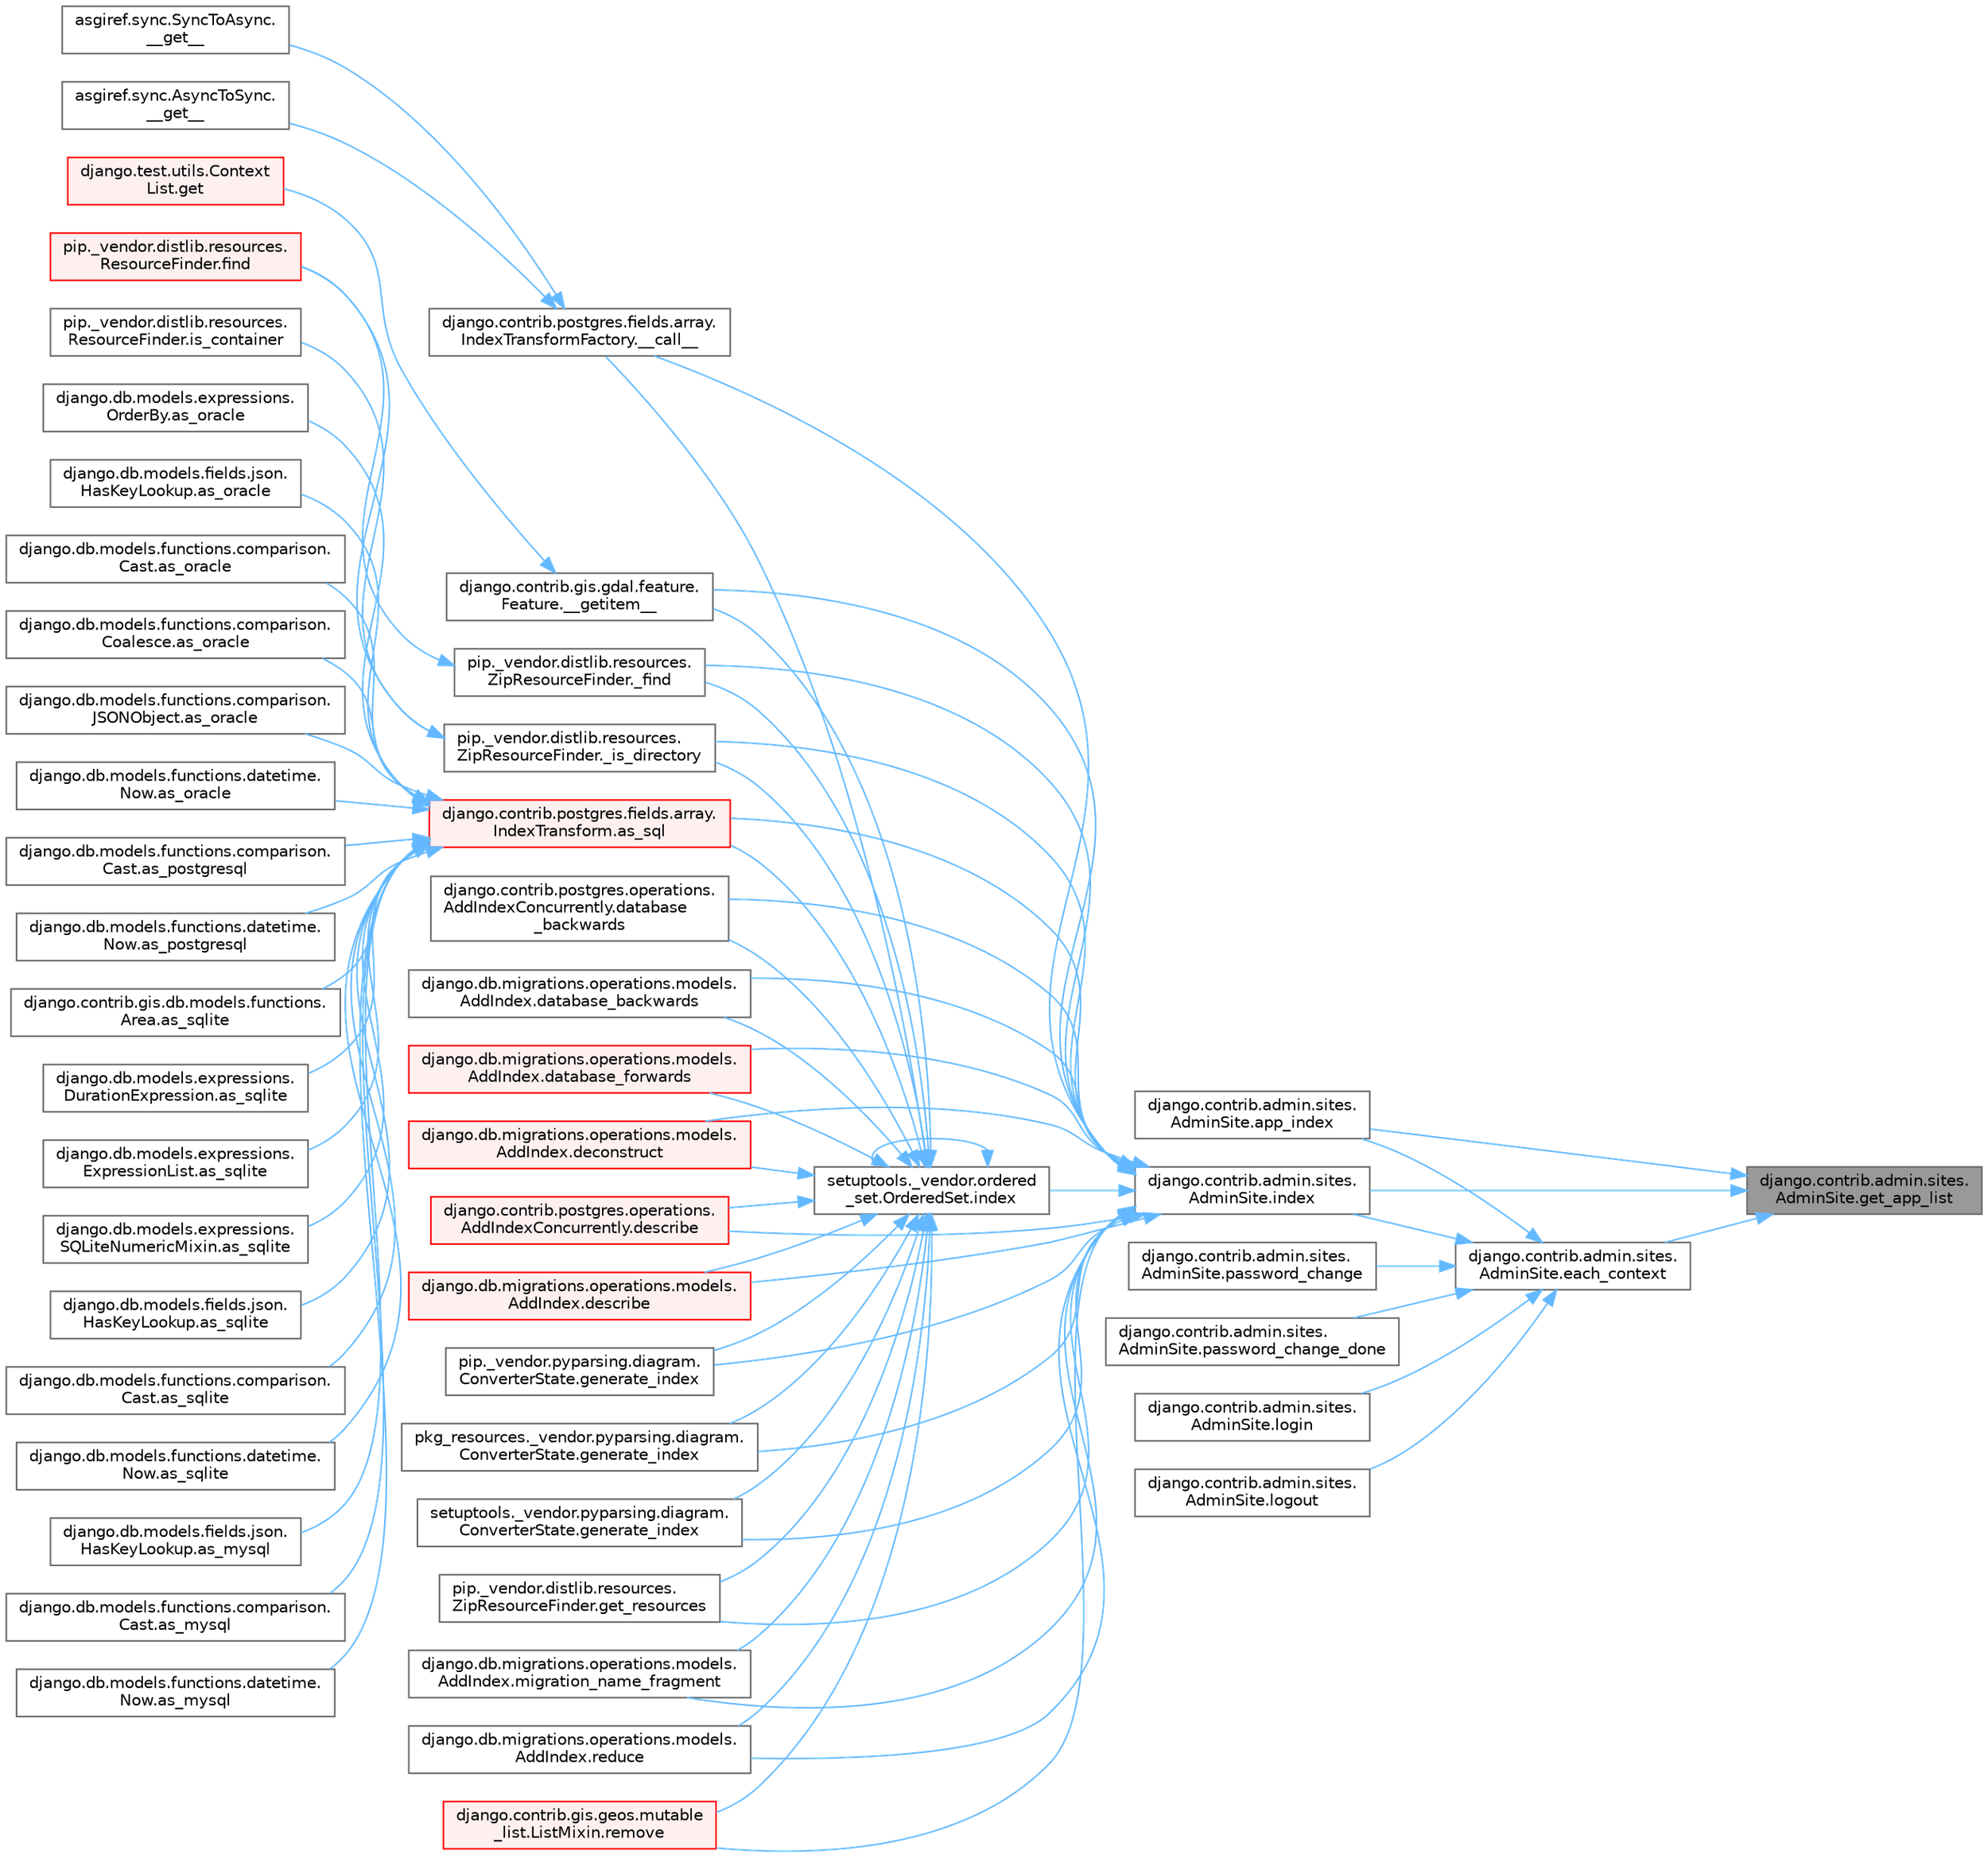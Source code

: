 digraph "django.contrib.admin.sites.AdminSite.get_app_list"
{
 // LATEX_PDF_SIZE
  bgcolor="transparent";
  edge [fontname=Helvetica,fontsize=10,labelfontname=Helvetica,labelfontsize=10];
  node [fontname=Helvetica,fontsize=10,shape=box,height=0.2,width=0.4];
  rankdir="RL";
  Node1 [id="Node000001",label="django.contrib.admin.sites.\lAdminSite.get_app_list",height=0.2,width=0.4,color="gray40", fillcolor="grey60", style="filled", fontcolor="black",tooltip=" "];
  Node1 -> Node2 [id="edge1_Node000001_Node000002",dir="back",color="steelblue1",style="solid",tooltip=" "];
  Node2 [id="Node000002",label="django.contrib.admin.sites.\lAdminSite.app_index",height=0.2,width=0.4,color="grey40", fillcolor="white", style="filled",URL="$classdjango_1_1contrib_1_1admin_1_1sites_1_1_admin_site.html#acaada7e9fc70407fef89f7ef56265c9e",tooltip=" "];
  Node1 -> Node3 [id="edge2_Node000001_Node000003",dir="back",color="steelblue1",style="solid",tooltip=" "];
  Node3 [id="Node000003",label="django.contrib.admin.sites.\lAdminSite.each_context",height=0.2,width=0.4,color="grey40", fillcolor="white", style="filled",URL="$classdjango_1_1contrib_1_1admin_1_1sites_1_1_admin_site.html#a2fa6564879d3934ecab0af6453f2ff39",tooltip=" "];
  Node3 -> Node2 [id="edge3_Node000003_Node000002",dir="back",color="steelblue1",style="solid",tooltip=" "];
  Node3 -> Node4 [id="edge4_Node000003_Node000004",dir="back",color="steelblue1",style="solid",tooltip=" "];
  Node4 [id="Node000004",label="django.contrib.admin.sites.\lAdminSite.index",height=0.2,width=0.4,color="grey40", fillcolor="white", style="filled",URL="$classdjango_1_1contrib_1_1admin_1_1sites_1_1_admin_site.html#a8cc2add93ddb844723663bc9f56e8e1d",tooltip=" "];
  Node4 -> Node5 [id="edge5_Node000004_Node000005",dir="back",color="steelblue1",style="solid",tooltip=" "];
  Node5 [id="Node000005",label="django.contrib.postgres.fields.array.\lIndexTransformFactory.__call__",height=0.2,width=0.4,color="grey40", fillcolor="white", style="filled",URL="$classdjango_1_1contrib_1_1postgres_1_1fields_1_1array_1_1_index_transform_factory.html#a33f045a7af97794cac3f1df22d972635",tooltip=" "];
  Node5 -> Node6 [id="edge6_Node000005_Node000006",dir="back",color="steelblue1",style="solid",tooltip=" "];
  Node6 [id="Node000006",label="asgiref.sync.AsyncToSync.\l__get__",height=0.2,width=0.4,color="grey40", fillcolor="white", style="filled",URL="$classasgiref_1_1sync_1_1_async_to_sync.html#a23e9ef7a73da98dad9e3f4e65846969b",tooltip=" "];
  Node5 -> Node7 [id="edge7_Node000005_Node000007",dir="back",color="steelblue1",style="solid",tooltip=" "];
  Node7 [id="Node000007",label="asgiref.sync.SyncToAsync.\l__get__",height=0.2,width=0.4,color="grey40", fillcolor="white", style="filled",URL="$classasgiref_1_1sync_1_1_sync_to_async.html#aebdfbe3f01079a529fd2f39810597381",tooltip=" "];
  Node4 -> Node8 [id="edge8_Node000004_Node000008",dir="back",color="steelblue1",style="solid",tooltip=" "];
  Node8 [id="Node000008",label="django.contrib.gis.gdal.feature.\lFeature.__getitem__",height=0.2,width=0.4,color="grey40", fillcolor="white", style="filled",URL="$classdjango_1_1contrib_1_1gis_1_1gdal_1_1feature_1_1_feature.html#aae4693a9e667abc1ae43cef10ed648dd",tooltip=" "];
  Node8 -> Node9 [id="edge9_Node000008_Node000009",dir="back",color="steelblue1",style="solid",tooltip=" "];
  Node9 [id="Node000009",label="django.test.utils.Context\lList.get",height=0.2,width=0.4,color="red", fillcolor="#FFF0F0", style="filled",URL="$classdjango_1_1test_1_1utils_1_1_context_list.html#a1797663a8ac92f44dcb9ad281a896842",tooltip=" "];
  Node4 -> Node3150 [id="edge10_Node000004_Node003150",dir="back",color="steelblue1",style="solid",tooltip=" "];
  Node3150 [id="Node003150",label="pip._vendor.distlib.resources.\lZipResourceFinder._find",height=0.2,width=0.4,color="grey40", fillcolor="white", style="filled",URL="$classpip_1_1__vendor_1_1distlib_1_1resources_1_1_zip_resource_finder.html#a57879b360fbd9bfbc21b592644b86289",tooltip=" "];
  Node3150 -> Node3151 [id="edge11_Node003150_Node003151",dir="back",color="steelblue1",style="solid",tooltip=" "];
  Node3151 [id="Node003151",label="pip._vendor.distlib.resources.\lResourceFinder.find",height=0.2,width=0.4,color="red", fillcolor="#FFF0F0", style="filled",URL="$classpip_1_1__vendor_1_1distlib_1_1resources_1_1_resource_finder.html#abad206a30505747120bab223934d4bf5",tooltip=" "];
  Node4 -> Node3162 [id="edge12_Node000004_Node003162",dir="back",color="steelblue1",style="solid",tooltip=" "];
  Node3162 [id="Node003162",label="pip._vendor.distlib.resources.\lZipResourceFinder._is_directory",height=0.2,width=0.4,color="grey40", fillcolor="white", style="filled",URL="$classpip_1_1__vendor_1_1distlib_1_1resources_1_1_zip_resource_finder.html#a0345cc785b803debb71a5b549c75b0d8",tooltip=" "];
  Node3162 -> Node3151 [id="edge13_Node003162_Node003151",dir="back",color="steelblue1",style="solid",tooltip=" "];
  Node3162 -> Node3163 [id="edge14_Node003162_Node003163",dir="back",color="steelblue1",style="solid",tooltip=" "];
  Node3163 [id="Node003163",label="pip._vendor.distlib.resources.\lResourceFinder.is_container",height=0.2,width=0.4,color="grey40", fillcolor="white", style="filled",URL="$classpip_1_1__vendor_1_1distlib_1_1resources_1_1_resource_finder.html#ad276e0f943f151b55f8684bd31847aa3",tooltip=" "];
  Node4 -> Node1230 [id="edge15_Node000004_Node001230",dir="back",color="steelblue1",style="solid",tooltip=" "];
  Node1230 [id="Node001230",label="django.contrib.postgres.fields.array.\lIndexTransform.as_sql",height=0.2,width=0.4,color="red", fillcolor="#FFF0F0", style="filled",URL="$classdjango_1_1contrib_1_1postgres_1_1fields_1_1array_1_1_index_transform.html#aa3768b799c70ccd1a20642f974723bc7",tooltip=" "];
  Node1230 -> Node316 [id="edge16_Node001230_Node000316",dir="back",color="steelblue1",style="solid",tooltip=" "];
  Node316 [id="Node000316",label="django.db.models.fields.json.\lHasKeyLookup.as_mysql",height=0.2,width=0.4,color="grey40", fillcolor="white", style="filled",URL="$classdjango_1_1db_1_1models_1_1fields_1_1json_1_1_has_key_lookup.html#a10f67427287f2c0ea32513ca6f481e96",tooltip=" "];
  Node1230 -> Node317 [id="edge17_Node001230_Node000317",dir="back",color="steelblue1",style="solid",tooltip=" "];
  Node317 [id="Node000317",label="django.db.models.functions.comparison.\lCast.as_mysql",height=0.2,width=0.4,color="grey40", fillcolor="white", style="filled",URL="$classdjango_1_1db_1_1models_1_1functions_1_1comparison_1_1_cast.html#a447737891e955909c6a381529a67a84e",tooltip=" "];
  Node1230 -> Node318 [id="edge18_Node001230_Node000318",dir="back",color="steelblue1",style="solid",tooltip=" "];
  Node318 [id="Node000318",label="django.db.models.functions.datetime.\lNow.as_mysql",height=0.2,width=0.4,color="grey40", fillcolor="white", style="filled",URL="$classdjango_1_1db_1_1models_1_1functions_1_1datetime_1_1_now.html#a070a9334fb198086c0c4e96e9725d92b",tooltip=" "];
  Node1230 -> Node308 [id="edge19_Node001230_Node000308",dir="back",color="steelblue1",style="solid",tooltip=" "];
  Node308 [id="Node000308",label="django.db.models.expressions.\lOrderBy.as_oracle",height=0.2,width=0.4,color="grey40", fillcolor="white", style="filled",URL="$classdjango_1_1db_1_1models_1_1expressions_1_1_order_by.html#af9b6ede9b0df85d6bcf54f983b3a8f6a",tooltip=" "];
  Node1230 -> Node319 [id="edge20_Node001230_Node000319",dir="back",color="steelblue1",style="solid",tooltip=" "];
  Node319 [id="Node000319",label="django.db.models.fields.json.\lHasKeyLookup.as_oracle",height=0.2,width=0.4,color="grey40", fillcolor="white", style="filled",URL="$classdjango_1_1db_1_1models_1_1fields_1_1json_1_1_has_key_lookup.html#afbb88aa4fb23b3ec3acdc695c2f52398",tooltip=" "];
  Node1230 -> Node320 [id="edge21_Node001230_Node000320",dir="back",color="steelblue1",style="solid",tooltip=" "];
  Node320 [id="Node000320",label="django.db.models.functions.comparison.\lCast.as_oracle",height=0.2,width=0.4,color="grey40", fillcolor="white", style="filled",URL="$classdjango_1_1db_1_1models_1_1functions_1_1comparison_1_1_cast.html#ad466cd7ca85dc257d9e2718f41a263ec",tooltip=" "];
  Node1230 -> Node309 [id="edge22_Node001230_Node000309",dir="back",color="steelblue1",style="solid",tooltip=" "];
  Node309 [id="Node000309",label="django.db.models.functions.comparison.\lCoalesce.as_oracle",height=0.2,width=0.4,color="grey40", fillcolor="white", style="filled",URL="$classdjango_1_1db_1_1models_1_1functions_1_1comparison_1_1_coalesce.html#a1bbeea180ef3ef4d8ba5d51d33d6ef85",tooltip=" "];
  Node1230 -> Node321 [id="edge23_Node001230_Node000321",dir="back",color="steelblue1",style="solid",tooltip=" "];
  Node321 [id="Node000321",label="django.db.models.functions.comparison.\lJSONObject.as_oracle",height=0.2,width=0.4,color="grey40", fillcolor="white", style="filled",URL="$classdjango_1_1db_1_1models_1_1functions_1_1comparison_1_1_j_s_o_n_object.html#a4b4fa1161d27b0a9bbbdd0370e9af364",tooltip=" "];
  Node1230 -> Node322 [id="edge24_Node001230_Node000322",dir="back",color="steelblue1",style="solid",tooltip=" "];
  Node322 [id="Node000322",label="django.db.models.functions.datetime.\lNow.as_oracle",height=0.2,width=0.4,color="grey40", fillcolor="white", style="filled",URL="$classdjango_1_1db_1_1models_1_1functions_1_1datetime_1_1_now.html#ad5e1ae918a5c4d39f675f98280440538",tooltip=" "];
  Node1230 -> Node323 [id="edge25_Node001230_Node000323",dir="back",color="steelblue1",style="solid",tooltip=" "];
  Node323 [id="Node000323",label="django.db.models.functions.comparison.\lCast.as_postgresql",height=0.2,width=0.4,color="grey40", fillcolor="white", style="filled",URL="$classdjango_1_1db_1_1models_1_1functions_1_1comparison_1_1_cast.html#ae51aa6aa6fe8ca7064d8bca2f8e05188",tooltip=" "];
  Node1230 -> Node324 [id="edge26_Node001230_Node000324",dir="back",color="steelblue1",style="solid",tooltip=" "];
  Node324 [id="Node000324",label="django.db.models.functions.datetime.\lNow.as_postgresql",height=0.2,width=0.4,color="grey40", fillcolor="white", style="filled",URL="$classdjango_1_1db_1_1models_1_1functions_1_1datetime_1_1_now.html#af1402a88867fc6d69f3f56f655f37fca",tooltip=" "];
  Node1230 -> Node325 [id="edge27_Node001230_Node000325",dir="back",color="steelblue1",style="solid",tooltip=" "];
  Node325 [id="Node000325",label="django.contrib.gis.db.models.functions.\lArea.as_sqlite",height=0.2,width=0.4,color="grey40", fillcolor="white", style="filled",URL="$classdjango_1_1contrib_1_1gis_1_1db_1_1models_1_1functions_1_1_area.html#ab8bfa3d35d4368e04318069dd28bd2ca",tooltip=" "];
  Node1230 -> Node326 [id="edge28_Node001230_Node000326",dir="back",color="steelblue1",style="solid",tooltip=" "];
  Node326 [id="Node000326",label="django.db.models.expressions.\lDurationExpression.as_sqlite",height=0.2,width=0.4,color="grey40", fillcolor="white", style="filled",URL="$classdjango_1_1db_1_1models_1_1expressions_1_1_duration_expression.html#a5f33f70ca03904ce9b2e9824652e9fff",tooltip=" "];
  Node1230 -> Node327 [id="edge29_Node001230_Node000327",dir="back",color="steelblue1",style="solid",tooltip=" "];
  Node327 [id="Node000327",label="django.db.models.expressions.\lExpressionList.as_sqlite",height=0.2,width=0.4,color="grey40", fillcolor="white", style="filled",URL="$classdjango_1_1db_1_1models_1_1expressions_1_1_expression_list.html#ae577275a98dec786535830e8d24aa13e",tooltip=" "];
  Node1230 -> Node328 [id="edge30_Node001230_Node000328",dir="back",color="steelblue1",style="solid",tooltip=" "];
  Node328 [id="Node000328",label="django.db.models.expressions.\lSQLiteNumericMixin.as_sqlite",height=0.2,width=0.4,color="grey40", fillcolor="white", style="filled",URL="$classdjango_1_1db_1_1models_1_1expressions_1_1_s_q_lite_numeric_mixin.html#a7c649b97074b00e095c4ee2b3bc62482",tooltip=" "];
  Node1230 -> Node329 [id="edge31_Node001230_Node000329",dir="back",color="steelblue1",style="solid",tooltip=" "];
  Node329 [id="Node000329",label="django.db.models.fields.json.\lHasKeyLookup.as_sqlite",height=0.2,width=0.4,color="grey40", fillcolor="white", style="filled",URL="$classdjango_1_1db_1_1models_1_1fields_1_1json_1_1_has_key_lookup.html#aaa01efd0fa197e203c40f6f05b000141",tooltip=" "];
  Node1230 -> Node330 [id="edge32_Node001230_Node000330",dir="back",color="steelblue1",style="solid",tooltip=" "];
  Node330 [id="Node000330",label="django.db.models.functions.comparison.\lCast.as_sqlite",height=0.2,width=0.4,color="grey40", fillcolor="white", style="filled",URL="$classdjango_1_1db_1_1models_1_1functions_1_1comparison_1_1_cast.html#a1943b51797a168ff6a3ad37005086d8c",tooltip=" "];
  Node1230 -> Node331 [id="edge33_Node001230_Node000331",dir="back",color="steelblue1",style="solid",tooltip=" "];
  Node331 [id="Node000331",label="django.db.models.functions.datetime.\lNow.as_sqlite",height=0.2,width=0.4,color="grey40", fillcolor="white", style="filled",URL="$classdjango_1_1db_1_1models_1_1functions_1_1datetime_1_1_now.html#a5525700866738572645141dd6f2ef41c",tooltip=" "];
  Node4 -> Node3164 [id="edge34_Node000004_Node003164",dir="back",color="steelblue1",style="solid",tooltip=" "];
  Node3164 [id="Node003164",label="django.contrib.postgres.operations.\lAddIndexConcurrently.database\l_backwards",height=0.2,width=0.4,color="grey40", fillcolor="white", style="filled",URL="$classdjango_1_1contrib_1_1postgres_1_1operations_1_1_add_index_concurrently.html#af21e81c4c8073e6ce6da2490487f417f",tooltip=" "];
  Node4 -> Node3165 [id="edge35_Node000004_Node003165",dir="back",color="steelblue1",style="solid",tooltip=" "];
  Node3165 [id="Node003165",label="django.db.migrations.operations.models.\lAddIndex.database_backwards",height=0.2,width=0.4,color="grey40", fillcolor="white", style="filled",URL="$classdjango_1_1db_1_1migrations_1_1operations_1_1models_1_1_add_index.html#a8bf2b8a59248b5f1e13a4f93f478d5fc",tooltip=" "];
  Node4 -> Node3166 [id="edge36_Node000004_Node003166",dir="back",color="steelblue1",style="solid",tooltip=" "];
  Node3166 [id="Node003166",label="django.db.migrations.operations.models.\lAddIndex.database_forwards",height=0.2,width=0.4,color="red", fillcolor="#FFF0F0", style="filled",URL="$classdjango_1_1db_1_1migrations_1_1operations_1_1models_1_1_add_index.html#a494d51a94cc4a5de6355df751929c35d",tooltip=" "];
  Node4 -> Node3167 [id="edge37_Node000004_Node003167",dir="back",color="steelblue1",style="solid",tooltip=" "];
  Node3167 [id="Node003167",label="django.db.migrations.operations.models.\lAddIndex.deconstruct",height=0.2,width=0.4,color="red", fillcolor="#FFF0F0", style="filled",URL="$classdjango_1_1db_1_1migrations_1_1operations_1_1models_1_1_add_index.html#a0a2edbeacf2565de84f867b03b9b5beb",tooltip=" "];
  Node4 -> Node3168 [id="edge38_Node000004_Node003168",dir="back",color="steelblue1",style="solid",tooltip=" "];
  Node3168 [id="Node003168",label="django.contrib.postgres.operations.\lAddIndexConcurrently.describe",height=0.2,width=0.4,color="red", fillcolor="#FFF0F0", style="filled",URL="$classdjango_1_1contrib_1_1postgres_1_1operations_1_1_add_index_concurrently.html#a84138b3c8346c4ba80783811dce25059",tooltip=" "];
  Node4 -> Node3169 [id="edge39_Node000004_Node003169",dir="back",color="steelblue1",style="solid",tooltip=" "];
  Node3169 [id="Node003169",label="django.db.migrations.operations.models.\lAddIndex.describe",height=0.2,width=0.4,color="red", fillcolor="#FFF0F0", style="filled",URL="$classdjango_1_1db_1_1migrations_1_1operations_1_1models_1_1_add_index.html#af600940898d33e0479390c3fdcb3fdb0",tooltip=" "];
  Node4 -> Node3170 [id="edge40_Node000004_Node003170",dir="back",color="steelblue1",style="solid",tooltip=" "];
  Node3170 [id="Node003170",label="pip._vendor.pyparsing.diagram.\lConverterState.generate_index",height=0.2,width=0.4,color="grey40", fillcolor="white", style="filled",URL="$classpip_1_1__vendor_1_1pyparsing_1_1diagram_1_1_converter_state.html#a6b50b6d16bd485df2ba310e2a01c7141",tooltip=" "];
  Node4 -> Node3171 [id="edge41_Node000004_Node003171",dir="back",color="steelblue1",style="solid",tooltip=" "];
  Node3171 [id="Node003171",label="pkg_resources._vendor.pyparsing.diagram.\lConverterState.generate_index",height=0.2,width=0.4,color="grey40", fillcolor="white", style="filled",URL="$classpkg__resources_1_1__vendor_1_1pyparsing_1_1diagram_1_1_converter_state.html#abddfb4dd2bea3fee1abc2baaddec6a51",tooltip=" "];
  Node4 -> Node3172 [id="edge42_Node000004_Node003172",dir="back",color="steelblue1",style="solid",tooltip=" "];
  Node3172 [id="Node003172",label="setuptools._vendor.pyparsing.diagram.\lConverterState.generate_index",height=0.2,width=0.4,color="grey40", fillcolor="white", style="filled",URL="$classsetuptools_1_1__vendor_1_1pyparsing_1_1diagram_1_1_converter_state.html#a9724b20bc440dfeaf8e815d7d02ca45d",tooltip=" "];
  Node4 -> Node3173 [id="edge43_Node000004_Node003173",dir="back",color="steelblue1",style="solid",tooltip=" "];
  Node3173 [id="Node003173",label="pip._vendor.distlib.resources.\lZipResourceFinder.get_resources",height=0.2,width=0.4,color="grey40", fillcolor="white", style="filled",URL="$classpip_1_1__vendor_1_1distlib_1_1resources_1_1_zip_resource_finder.html#af52a0d940ce1b88d0ee0bd2b3d6fefea",tooltip=" "];
  Node4 -> Node3174 [id="edge44_Node000004_Node003174",dir="back",color="steelblue1",style="solid",tooltip=" "];
  Node3174 [id="Node003174",label="setuptools._vendor.ordered\l_set.OrderedSet.index",height=0.2,width=0.4,color="grey40", fillcolor="white", style="filled",URL="$classsetuptools_1_1__vendor_1_1ordered__set_1_1_ordered_set.html#a3776e1e90eecdc18f016ad695b56723f",tooltip=" "];
  Node3174 -> Node5 [id="edge45_Node003174_Node000005",dir="back",color="steelblue1",style="solid",tooltip=" "];
  Node3174 -> Node8 [id="edge46_Node003174_Node000008",dir="back",color="steelblue1",style="solid",tooltip=" "];
  Node3174 -> Node3150 [id="edge47_Node003174_Node003150",dir="back",color="steelblue1",style="solid",tooltip=" "];
  Node3174 -> Node3162 [id="edge48_Node003174_Node003162",dir="back",color="steelblue1",style="solid",tooltip=" "];
  Node3174 -> Node1230 [id="edge49_Node003174_Node001230",dir="back",color="steelblue1",style="solid",tooltip=" "];
  Node3174 -> Node3164 [id="edge50_Node003174_Node003164",dir="back",color="steelblue1",style="solid",tooltip=" "];
  Node3174 -> Node3165 [id="edge51_Node003174_Node003165",dir="back",color="steelblue1",style="solid",tooltip=" "];
  Node3174 -> Node3166 [id="edge52_Node003174_Node003166",dir="back",color="steelblue1",style="solid",tooltip=" "];
  Node3174 -> Node3167 [id="edge53_Node003174_Node003167",dir="back",color="steelblue1",style="solid",tooltip=" "];
  Node3174 -> Node3168 [id="edge54_Node003174_Node003168",dir="back",color="steelblue1",style="solid",tooltip=" "];
  Node3174 -> Node3169 [id="edge55_Node003174_Node003169",dir="back",color="steelblue1",style="solid",tooltip=" "];
  Node3174 -> Node3170 [id="edge56_Node003174_Node003170",dir="back",color="steelblue1",style="solid",tooltip=" "];
  Node3174 -> Node3171 [id="edge57_Node003174_Node003171",dir="back",color="steelblue1",style="solid",tooltip=" "];
  Node3174 -> Node3172 [id="edge58_Node003174_Node003172",dir="back",color="steelblue1",style="solid",tooltip=" "];
  Node3174 -> Node3173 [id="edge59_Node003174_Node003173",dir="back",color="steelblue1",style="solid",tooltip=" "];
  Node3174 -> Node3174 [id="edge60_Node003174_Node003174",dir="back",color="steelblue1",style="solid",tooltip=" "];
  Node3174 -> Node3175 [id="edge61_Node003174_Node003175",dir="back",color="steelblue1",style="solid",tooltip=" "];
  Node3175 [id="Node003175",label="django.db.migrations.operations.models.\lAddIndex.migration_name_fragment",height=0.2,width=0.4,color="grey40", fillcolor="white", style="filled",URL="$classdjango_1_1db_1_1migrations_1_1operations_1_1models_1_1_add_index.html#af97c1557b00ac3df386dce39dca6d62a",tooltip=" "];
  Node3174 -> Node3176 [id="edge62_Node003174_Node003176",dir="back",color="steelblue1",style="solid",tooltip=" "];
  Node3176 [id="Node003176",label="django.db.migrations.operations.models.\lAddIndex.reduce",height=0.2,width=0.4,color="grey40", fillcolor="white", style="filled",URL="$classdjango_1_1db_1_1migrations_1_1operations_1_1models_1_1_add_index.html#afcdc7f78bcf2f61f33d6ac5e8d99d768",tooltip=" "];
  Node3174 -> Node3177 [id="edge63_Node003174_Node003177",dir="back",color="steelblue1",style="solid",tooltip=" "];
  Node3177 [id="Node003177",label="django.contrib.gis.geos.mutable\l_list.ListMixin.remove",height=0.2,width=0.4,color="red", fillcolor="#FFF0F0", style="filled",URL="$classdjango_1_1contrib_1_1gis_1_1geos_1_1mutable__list_1_1_list_mixin.html#ade74af9abc20e0c859f0e17a689947b7",tooltip=" "];
  Node4 -> Node3175 [id="edge64_Node000004_Node003175",dir="back",color="steelblue1",style="solid",tooltip=" "];
  Node4 -> Node3176 [id="edge65_Node000004_Node003176",dir="back",color="steelblue1",style="solid",tooltip=" "];
  Node4 -> Node3177 [id="edge66_Node000004_Node003177",dir="back",color="steelblue1",style="solid",tooltip=" "];
  Node3 -> Node2034 [id="edge67_Node000003_Node002034",dir="back",color="steelblue1",style="solid",tooltip=" "];
  Node2034 [id="Node002034",label="django.contrib.admin.sites.\lAdminSite.login",height=0.2,width=0.4,color="grey40", fillcolor="white", style="filled",URL="$classdjango_1_1contrib_1_1admin_1_1sites_1_1_admin_site.html#a6f9d187f1fc60ed32fe59f8e34a0e553",tooltip=" "];
  Node3 -> Node2035 [id="edge68_Node000003_Node002035",dir="back",color="steelblue1",style="solid",tooltip=" "];
  Node2035 [id="Node002035",label="django.contrib.admin.sites.\lAdminSite.logout",height=0.2,width=0.4,color="grey40", fillcolor="white", style="filled",URL="$classdjango_1_1contrib_1_1admin_1_1sites_1_1_admin_site.html#ab9387091bd247fc6a862e5be2c3c45cb",tooltip=" "];
  Node3 -> Node2068 [id="edge69_Node000003_Node002068",dir="back",color="steelblue1",style="solid",tooltip=" "];
  Node2068 [id="Node002068",label="django.contrib.admin.sites.\lAdminSite.password_change",height=0.2,width=0.4,color="grey40", fillcolor="white", style="filled",URL="$classdjango_1_1contrib_1_1admin_1_1sites_1_1_admin_site.html#a3a75062de30d9a7f9efdf14922143171",tooltip=" "];
  Node3 -> Node2069 [id="edge70_Node000003_Node002069",dir="back",color="steelblue1",style="solid",tooltip=" "];
  Node2069 [id="Node002069",label="django.contrib.admin.sites.\lAdminSite.password_change_done",height=0.2,width=0.4,color="grey40", fillcolor="white", style="filled",URL="$classdjango_1_1contrib_1_1admin_1_1sites_1_1_admin_site.html#a1875c620b3cfff3a3ae5b0d5e0443601",tooltip=" "];
  Node1 -> Node4 [id="edge71_Node000001_Node000004",dir="back",color="steelblue1",style="solid",tooltip=" "];
}
